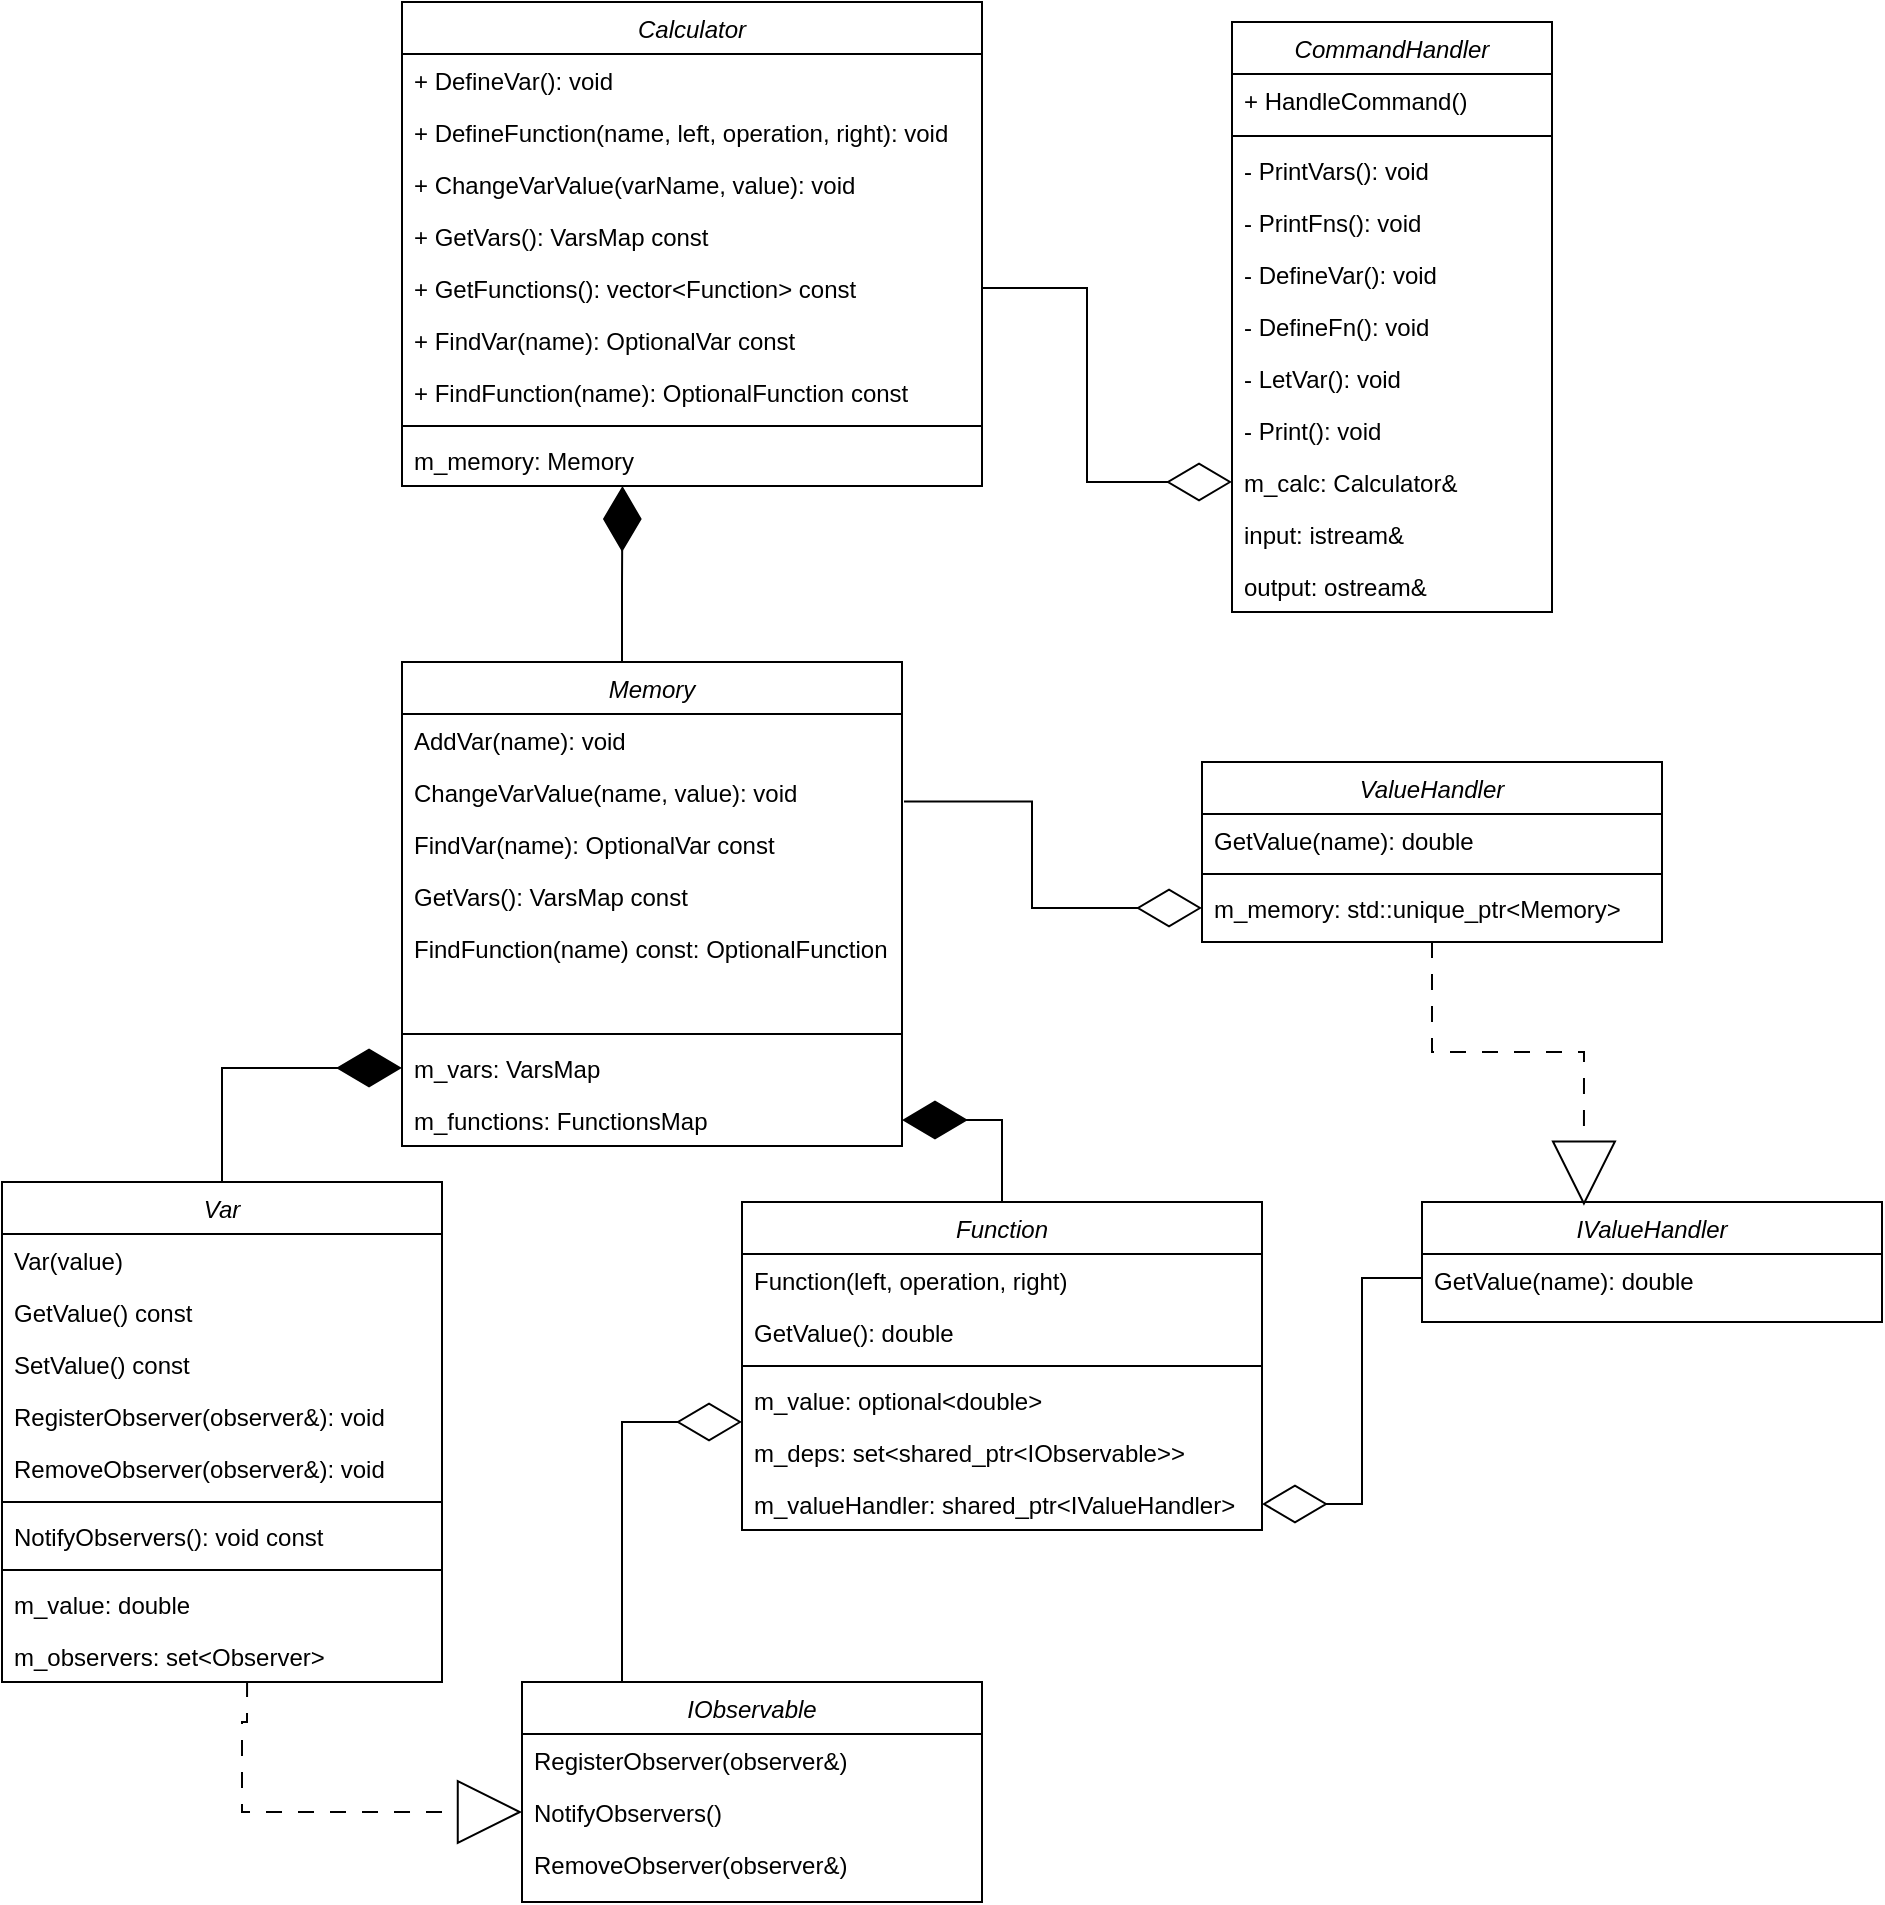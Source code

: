 <mxfile version="23.1.3" type="device">
  <diagram id="C5RBs43oDa-KdzZeNtuy" name="Page-1">
    <mxGraphModel dx="2261" dy="738" grid="1" gridSize="10" guides="1" tooltips="1" connect="1" arrows="1" fold="1" page="1" pageScale="1" pageWidth="827" pageHeight="1169" math="0" shadow="0">
      <root>
        <mxCell id="WIyWlLk6GJQsqaUBKTNV-0" />
        <mxCell id="WIyWlLk6GJQsqaUBKTNV-1" parent="WIyWlLk6GJQsqaUBKTNV-0" />
        <mxCell id="_9UMwctYBuRy0yYtkL8m-0" value="Calculator" style="swimlane;fontStyle=2;align=center;verticalAlign=top;childLayout=stackLayout;horizontal=1;startSize=26;horizontalStack=0;resizeParent=1;resizeLast=0;collapsible=1;marginBottom=0;rounded=0;shadow=0;strokeWidth=1;" vertex="1" parent="WIyWlLk6GJQsqaUBKTNV-1">
          <mxGeometry x="-270" y="100" width="290" height="242" as="geometry">
            <mxRectangle x="230" y="140" width="160" height="26" as="alternateBounds" />
          </mxGeometry>
        </mxCell>
        <mxCell id="_9UMwctYBuRy0yYtkL8m-1" value="+ DefineVar(): void" style="text;align=left;verticalAlign=top;spacingLeft=4;spacingRight=4;overflow=hidden;rotatable=0;points=[[0,0.5],[1,0.5]];portConstraint=eastwest;" vertex="1" parent="_9UMwctYBuRy0yYtkL8m-0">
          <mxGeometry y="26" width="290" height="26" as="geometry" />
        </mxCell>
        <mxCell id="_9UMwctYBuRy0yYtkL8m-2" value="+ DefineFunction(name, left, operation, right): void" style="text;align=left;verticalAlign=top;spacingLeft=4;spacingRight=4;overflow=hidden;rotatable=0;points=[[0,0.5],[1,0.5]];portConstraint=eastwest;rounded=0;shadow=0;html=0;" vertex="1" parent="_9UMwctYBuRy0yYtkL8m-0">
          <mxGeometry y="52" width="290" height="26" as="geometry" />
        </mxCell>
        <mxCell id="_9UMwctYBuRy0yYtkL8m-3" value="+ ChangeVarValue(varName, value): void" style="text;align=left;verticalAlign=top;spacingLeft=4;spacingRight=4;overflow=hidden;rotatable=0;points=[[0,0.5],[1,0.5]];portConstraint=eastwest;rounded=0;shadow=0;html=0;" vertex="1" parent="_9UMwctYBuRy0yYtkL8m-0">
          <mxGeometry y="78" width="290" height="26" as="geometry" />
        </mxCell>
        <mxCell id="_9UMwctYBuRy0yYtkL8m-38" value="+ GetVars(): VarsMap const" style="text;align=left;verticalAlign=top;spacingLeft=4;spacingRight=4;overflow=hidden;rotatable=0;points=[[0,0.5],[1,0.5]];portConstraint=eastwest;rounded=0;shadow=0;html=0;" vertex="1" parent="_9UMwctYBuRy0yYtkL8m-0">
          <mxGeometry y="104" width="290" height="26" as="geometry" />
        </mxCell>
        <mxCell id="_9UMwctYBuRy0yYtkL8m-39" value="+ GetFunctions(): vector&lt;Function&gt; const" style="text;align=left;verticalAlign=top;spacingLeft=4;spacingRight=4;overflow=hidden;rotatable=0;points=[[0,0.5],[1,0.5]];portConstraint=eastwest;rounded=0;shadow=0;html=0;" vertex="1" parent="_9UMwctYBuRy0yYtkL8m-0">
          <mxGeometry y="130" width="290" height="26" as="geometry" />
        </mxCell>
        <mxCell id="_9UMwctYBuRy0yYtkL8m-40" value="+ FindVar(name): OptionalVar const" style="text;align=left;verticalAlign=top;spacingLeft=4;spacingRight=4;overflow=hidden;rotatable=0;points=[[0,0.5],[1,0.5]];portConstraint=eastwest;rounded=0;shadow=0;html=0;" vertex="1" parent="_9UMwctYBuRy0yYtkL8m-0">
          <mxGeometry y="156" width="290" height="26" as="geometry" />
        </mxCell>
        <mxCell id="_9UMwctYBuRy0yYtkL8m-41" value="+ FindFunction(name): OptionalFunction const" style="text;align=left;verticalAlign=top;spacingLeft=4;spacingRight=4;overflow=hidden;rotatable=0;points=[[0,0.5],[1,0.5]];portConstraint=eastwest;rounded=0;shadow=0;html=0;" vertex="1" parent="_9UMwctYBuRy0yYtkL8m-0">
          <mxGeometry y="182" width="290" height="26" as="geometry" />
        </mxCell>
        <mxCell id="_9UMwctYBuRy0yYtkL8m-4" value="" style="line;html=1;strokeWidth=1;align=left;verticalAlign=middle;spacingTop=-1;spacingLeft=3;spacingRight=3;rotatable=0;labelPosition=right;points=[];portConstraint=eastwest;" vertex="1" parent="_9UMwctYBuRy0yYtkL8m-0">
          <mxGeometry y="208" width="290" height="8" as="geometry" />
        </mxCell>
        <mxCell id="_9UMwctYBuRy0yYtkL8m-5" value="m_memory: Memory" style="text;align=left;verticalAlign=top;spacingLeft=4;spacingRight=4;overflow=hidden;rotatable=0;points=[[0,0.5],[1,0.5]];portConstraint=eastwest;" vertex="1" parent="_9UMwctYBuRy0yYtkL8m-0">
          <mxGeometry y="216" width="290" height="26" as="geometry" />
        </mxCell>
        <mxCell id="_9UMwctYBuRy0yYtkL8m-12" value="CommandHandler" style="swimlane;fontStyle=2;align=center;verticalAlign=top;childLayout=stackLayout;horizontal=1;startSize=26;horizontalStack=0;resizeParent=1;resizeLast=0;collapsible=1;marginBottom=0;rounded=0;shadow=0;strokeWidth=1;" vertex="1" parent="WIyWlLk6GJQsqaUBKTNV-1">
          <mxGeometry x="145" y="110" width="160" height="295" as="geometry">
            <mxRectangle x="230" y="140" width="160" height="26" as="alternateBounds" />
          </mxGeometry>
        </mxCell>
        <mxCell id="_9UMwctYBuRy0yYtkL8m-13" value="+ HandleCommand()        " style="text;align=left;verticalAlign=top;spacingLeft=4;spacingRight=4;overflow=hidden;rotatable=0;points=[[0,0.5],[1,0.5]];portConstraint=eastwest;" vertex="1" parent="_9UMwctYBuRy0yYtkL8m-12">
          <mxGeometry y="26" width="160" height="27" as="geometry" />
        </mxCell>
        <mxCell id="_9UMwctYBuRy0yYtkL8m-16" value="" style="line;html=1;strokeWidth=1;align=left;verticalAlign=middle;spacingTop=-1;spacingLeft=3;spacingRight=3;rotatable=0;labelPosition=right;points=[];portConstraint=eastwest;" vertex="1" parent="_9UMwctYBuRy0yYtkL8m-12">
          <mxGeometry y="53" width="160" height="8" as="geometry" />
        </mxCell>
        <mxCell id="_9UMwctYBuRy0yYtkL8m-17" value="- PrintVars(): void" style="text;align=left;verticalAlign=top;spacingLeft=4;spacingRight=4;overflow=hidden;rotatable=0;points=[[0,0.5],[1,0.5]];portConstraint=eastwest;" vertex="1" parent="_9UMwctYBuRy0yYtkL8m-12">
          <mxGeometry y="61" width="160" height="26" as="geometry" />
        </mxCell>
        <mxCell id="_9UMwctYBuRy0yYtkL8m-30" value="- PrintFns(): void        " style="text;align=left;verticalAlign=top;spacingLeft=4;spacingRight=4;overflow=hidden;rotatable=0;points=[[0,0.5],[1,0.5]];portConstraint=eastwest;" vertex="1" parent="_9UMwctYBuRy0yYtkL8m-12">
          <mxGeometry y="87" width="160" height="26" as="geometry" />
        </mxCell>
        <mxCell id="_9UMwctYBuRy0yYtkL8m-31" value="- DefineVar(): void" style="text;align=left;verticalAlign=top;spacingLeft=4;spacingRight=4;overflow=hidden;rotatable=0;points=[[0,0.5],[1,0.5]];portConstraint=eastwest;" vertex="1" parent="_9UMwctYBuRy0yYtkL8m-12">
          <mxGeometry y="113" width="160" height="26" as="geometry" />
        </mxCell>
        <mxCell id="_9UMwctYBuRy0yYtkL8m-37" value="- DefineFn(): void" style="text;align=left;verticalAlign=top;spacingLeft=4;spacingRight=4;overflow=hidden;rotatable=0;points=[[0,0.5],[1,0.5]];portConstraint=eastwest;" vertex="1" parent="_9UMwctYBuRy0yYtkL8m-12">
          <mxGeometry y="139" width="160" height="26" as="geometry" />
        </mxCell>
        <mxCell id="_9UMwctYBuRy0yYtkL8m-36" value="- LetVar(): void" style="text;align=left;verticalAlign=top;spacingLeft=4;spacingRight=4;overflow=hidden;rotatable=0;points=[[0,0.5],[1,0.5]];portConstraint=eastwest;" vertex="1" parent="_9UMwctYBuRy0yYtkL8m-12">
          <mxGeometry y="165" width="160" height="26" as="geometry" />
        </mxCell>
        <mxCell id="_9UMwctYBuRy0yYtkL8m-35" value="- Print(): void" style="text;align=left;verticalAlign=top;spacingLeft=4;spacingRight=4;overflow=hidden;rotatable=0;points=[[0,0.5],[1,0.5]];portConstraint=eastwest;" vertex="1" parent="_9UMwctYBuRy0yYtkL8m-12">
          <mxGeometry y="191" width="160" height="26" as="geometry" />
        </mxCell>
        <mxCell id="_9UMwctYBuRy0yYtkL8m-34" value="m_calc: Calculator&amp;" style="text;align=left;verticalAlign=top;spacingLeft=4;spacingRight=4;overflow=hidden;rotatable=0;points=[[0,0.5],[1,0.5]];portConstraint=eastwest;" vertex="1" parent="_9UMwctYBuRy0yYtkL8m-12">
          <mxGeometry y="217" width="160" height="26" as="geometry" />
        </mxCell>
        <mxCell id="_9UMwctYBuRy0yYtkL8m-33" value="input: istream&amp;" style="text;align=left;verticalAlign=top;spacingLeft=4;spacingRight=4;overflow=hidden;rotatable=0;points=[[0,0.5],[1,0.5]];portConstraint=eastwest;" vertex="1" parent="_9UMwctYBuRy0yYtkL8m-12">
          <mxGeometry y="243" width="160" height="26" as="geometry" />
        </mxCell>
        <mxCell id="_9UMwctYBuRy0yYtkL8m-32" value="output: ostream&amp;" style="text;align=left;verticalAlign=top;spacingLeft=4;spacingRight=4;overflow=hidden;rotatable=0;points=[[0,0.5],[1,0.5]];portConstraint=eastwest;" vertex="1" parent="_9UMwctYBuRy0yYtkL8m-12">
          <mxGeometry y="269" width="160" height="26" as="geometry" />
        </mxCell>
        <mxCell id="_9UMwctYBuRy0yYtkL8m-97" style="edgeStyle=orthogonalEdgeStyle;rounded=0;orthogonalLoop=1;jettySize=auto;html=1;entryX=1;entryY=0.5;entryDx=0;entryDy=0;strokeColor=default;align=center;verticalAlign=middle;fontFamily=Helvetica;fontSize=11;fontColor=default;labelBackgroundColor=default;endArrow=diamondThin;endFill=1;endSize=30;" edge="1" parent="WIyWlLk6GJQsqaUBKTNV-1" source="_9UMwctYBuRy0yYtkL8m-61" target="_9UMwctYBuRy0yYtkL8m-94">
          <mxGeometry relative="1" as="geometry" />
        </mxCell>
        <mxCell id="_9UMwctYBuRy0yYtkL8m-61" value="Function" style="swimlane;fontStyle=2;align=center;verticalAlign=top;childLayout=stackLayout;horizontal=1;startSize=26;horizontalStack=0;resizeParent=1;resizeLast=0;collapsible=1;marginBottom=0;rounded=0;shadow=0;strokeWidth=1;" vertex="1" parent="WIyWlLk6GJQsqaUBKTNV-1">
          <mxGeometry x="-100" y="700" width="260" height="164" as="geometry">
            <mxRectangle x="230" y="140" width="160" height="26" as="alternateBounds" />
          </mxGeometry>
        </mxCell>
        <mxCell id="_9UMwctYBuRy0yYtkL8m-62" value="Function(left, operation, right)" style="text;align=left;verticalAlign=top;spacingLeft=4;spacingRight=4;overflow=hidden;rotatable=0;points=[[0,0.5],[1,0.5]];portConstraint=eastwest;" vertex="1" parent="_9UMwctYBuRy0yYtkL8m-61">
          <mxGeometry y="26" width="260" height="26" as="geometry" />
        </mxCell>
        <mxCell id="_9UMwctYBuRy0yYtkL8m-64" value="GetValue(): double&#xa;" style="text;align=left;verticalAlign=top;spacingLeft=4;spacingRight=4;overflow=hidden;rotatable=0;points=[[0,0.5],[1,0.5]];portConstraint=eastwest;rounded=0;shadow=0;html=0;" vertex="1" parent="_9UMwctYBuRy0yYtkL8m-61">
          <mxGeometry y="52" width="260" height="26" as="geometry" />
        </mxCell>
        <mxCell id="_9UMwctYBuRy0yYtkL8m-65" value="" style="line;html=1;strokeWidth=1;align=left;verticalAlign=middle;spacingTop=-1;spacingLeft=3;spacingRight=3;rotatable=0;labelPosition=right;points=[];portConstraint=eastwest;" vertex="1" parent="_9UMwctYBuRy0yYtkL8m-61">
          <mxGeometry y="78" width="260" height="8" as="geometry" />
        </mxCell>
        <mxCell id="_9UMwctYBuRy0yYtkL8m-77" value="m_value: optional&lt;double&gt;" style="text;align=left;verticalAlign=top;spacingLeft=4;spacingRight=4;overflow=hidden;rotatable=0;points=[[0,0.5],[1,0.5]];portConstraint=eastwest;rounded=0;shadow=0;html=0;" vertex="1" parent="_9UMwctYBuRy0yYtkL8m-61">
          <mxGeometry y="86" width="260" height="26" as="geometry" />
        </mxCell>
        <mxCell id="_9UMwctYBuRy0yYtkL8m-107" value="m_deps: set&lt;shared_ptr&lt;IObservable&gt;&gt;" style="text;align=left;verticalAlign=top;spacingLeft=4;spacingRight=4;overflow=hidden;rotatable=0;points=[[0,0.5],[1,0.5]];portConstraint=eastwest;rounded=0;shadow=0;html=0;" vertex="1" parent="_9UMwctYBuRy0yYtkL8m-61">
          <mxGeometry y="112" width="260" height="26" as="geometry" />
        </mxCell>
        <mxCell id="_9UMwctYBuRy0yYtkL8m-112" value="m_valueHandler: shared_ptr&lt;IValueHandler&gt;" style="text;align=left;verticalAlign=top;spacingLeft=4;spacingRight=4;overflow=hidden;rotatable=0;points=[[0,0.5],[1,0.5]];portConstraint=eastwest;rounded=0;shadow=0;html=0;" vertex="1" parent="_9UMwctYBuRy0yYtkL8m-61">
          <mxGeometry y="138" width="260" height="26" as="geometry" />
        </mxCell>
        <mxCell id="_9UMwctYBuRy0yYtkL8m-67" value="Memory" style="swimlane;fontStyle=2;align=center;verticalAlign=top;childLayout=stackLayout;horizontal=1;startSize=26;horizontalStack=0;resizeParent=1;resizeLast=0;collapsible=1;marginBottom=0;rounded=0;shadow=0;strokeWidth=1;" vertex="1" parent="WIyWlLk6GJQsqaUBKTNV-1">
          <mxGeometry x="-270" y="430" width="250" height="242" as="geometry">
            <mxRectangle x="230" y="140" width="160" height="26" as="alternateBounds" />
          </mxGeometry>
        </mxCell>
        <mxCell id="_9UMwctYBuRy0yYtkL8m-68" value="AddVar(name): void" style="text;align=left;verticalAlign=top;spacingLeft=4;spacingRight=4;overflow=hidden;rotatable=0;points=[[0,0.5],[1,0.5]];portConstraint=eastwest;" vertex="1" parent="_9UMwctYBuRy0yYtkL8m-67">
          <mxGeometry y="26" width="250" height="26" as="geometry" />
        </mxCell>
        <mxCell id="_9UMwctYBuRy0yYtkL8m-69" value="ChangeVarValue(name, value): void" style="text;align=left;verticalAlign=top;spacingLeft=4;spacingRight=4;overflow=hidden;rotatable=0;points=[[0,0.5],[1,0.5]];portConstraint=eastwest;rounded=0;shadow=0;html=0;" vertex="1" parent="_9UMwctYBuRy0yYtkL8m-67">
          <mxGeometry y="52" width="250" height="26" as="geometry" />
        </mxCell>
        <mxCell id="_9UMwctYBuRy0yYtkL8m-70" value="FindVar(name): OptionalVar const" style="text;align=left;verticalAlign=top;spacingLeft=4;spacingRight=4;overflow=hidden;rotatable=0;points=[[0,0.5],[1,0.5]];portConstraint=eastwest;rounded=0;shadow=0;html=0;" vertex="1" parent="_9UMwctYBuRy0yYtkL8m-67">
          <mxGeometry y="78" width="250" height="26" as="geometry" />
        </mxCell>
        <mxCell id="_9UMwctYBuRy0yYtkL8m-73" value="GetVars(): VarsMap const" style="text;align=left;verticalAlign=top;spacingLeft=4;spacingRight=4;overflow=hidden;rotatable=0;points=[[0,0.5],[1,0.5]];portConstraint=eastwest;rounded=0;shadow=0;html=0;" vertex="1" parent="_9UMwctYBuRy0yYtkL8m-67">
          <mxGeometry y="104" width="250" height="26" as="geometry" />
        </mxCell>
        <mxCell id="_9UMwctYBuRy0yYtkL8m-129" value="FindFunction(name) const: OptionalFunction " style="text;align=left;verticalAlign=top;spacingLeft=4;spacingRight=4;overflow=hidden;rotatable=0;points=[[0,0.5],[1,0.5]];portConstraint=eastwest;rounded=0;shadow=0;html=0;" vertex="1" parent="_9UMwctYBuRy0yYtkL8m-67">
          <mxGeometry y="130" width="250" height="26" as="geometry" />
        </mxCell>
        <mxCell id="_9UMwctYBuRy0yYtkL8m-128" style="text;align=left;verticalAlign=top;spacingLeft=4;spacingRight=4;overflow=hidden;rotatable=0;points=[[0,0.5],[1,0.5]];portConstraint=eastwest;rounded=0;shadow=0;html=0;" vertex="1" parent="_9UMwctYBuRy0yYtkL8m-67">
          <mxGeometry y="156" width="250" height="26" as="geometry" />
        </mxCell>
        <mxCell id="_9UMwctYBuRy0yYtkL8m-71" value="" style="line;html=1;strokeWidth=1;align=left;verticalAlign=middle;spacingTop=-1;spacingLeft=3;spacingRight=3;rotatable=0;labelPosition=right;points=[];portConstraint=eastwest;" vertex="1" parent="_9UMwctYBuRy0yYtkL8m-67">
          <mxGeometry y="182" width="250" height="8" as="geometry" />
        </mxCell>
        <mxCell id="_9UMwctYBuRy0yYtkL8m-72" value="m_vars: VarsMap" style="text;align=left;verticalAlign=top;spacingLeft=4;spacingRight=4;overflow=hidden;rotatable=0;points=[[0,0.5],[1,0.5]];portConstraint=eastwest;" vertex="1" parent="_9UMwctYBuRy0yYtkL8m-67">
          <mxGeometry y="190" width="250" height="26" as="geometry" />
        </mxCell>
        <mxCell id="_9UMwctYBuRy0yYtkL8m-94" value="m_functions: FunctionsMap" style="text;align=left;verticalAlign=top;spacingLeft=4;spacingRight=4;overflow=hidden;rotatable=0;points=[[0,0.5],[1,0.5]];portConstraint=eastwest;" vertex="1" parent="_9UMwctYBuRy0yYtkL8m-67">
          <mxGeometry y="216" width="250" height="26" as="geometry" />
        </mxCell>
        <mxCell id="_9UMwctYBuRy0yYtkL8m-78" value="Var" style="swimlane;fontStyle=2;align=center;verticalAlign=top;childLayout=stackLayout;horizontal=1;startSize=26;horizontalStack=0;resizeParent=1;resizeLast=0;collapsible=1;marginBottom=0;rounded=0;shadow=0;strokeWidth=1;" vertex="1" parent="WIyWlLk6GJQsqaUBKTNV-1">
          <mxGeometry x="-470" y="690" width="220" height="250" as="geometry">
            <mxRectangle x="230" y="140" width="160" height="26" as="alternateBounds" />
          </mxGeometry>
        </mxCell>
        <mxCell id="_9UMwctYBuRy0yYtkL8m-79" value="Var(value)" style="text;align=left;verticalAlign=top;spacingLeft=4;spacingRight=4;overflow=hidden;rotatable=0;points=[[0,0.5],[1,0.5]];portConstraint=eastwest;" vertex="1" parent="_9UMwctYBuRy0yYtkL8m-78">
          <mxGeometry y="26" width="220" height="26" as="geometry" />
        </mxCell>
        <mxCell id="_9UMwctYBuRy0yYtkL8m-80" value="GetValue() const" style="text;align=left;verticalAlign=top;spacingLeft=4;spacingRight=4;overflow=hidden;rotatable=0;points=[[0,0.5],[1,0.5]];portConstraint=eastwest;rounded=0;shadow=0;html=0;" vertex="1" parent="_9UMwctYBuRy0yYtkL8m-78">
          <mxGeometry y="52" width="220" height="26" as="geometry" />
        </mxCell>
        <mxCell id="_9UMwctYBuRy0yYtkL8m-83" value="SetValue() const" style="text;align=left;verticalAlign=top;spacingLeft=4;spacingRight=4;overflow=hidden;rotatable=0;points=[[0,0.5],[1,0.5]];portConstraint=eastwest;rounded=0;shadow=0;html=0;" vertex="1" parent="_9UMwctYBuRy0yYtkL8m-78">
          <mxGeometry y="78" width="220" height="26" as="geometry" />
        </mxCell>
        <mxCell id="_9UMwctYBuRy0yYtkL8m-118" value="RegisterObserver(observer&amp;): void" style="text;align=left;verticalAlign=top;spacingLeft=4;spacingRight=4;overflow=hidden;rotatable=0;points=[[0,0.5],[1,0.5]];portConstraint=eastwest;rounded=0;shadow=0;html=0;" vertex="1" parent="_9UMwctYBuRy0yYtkL8m-78">
          <mxGeometry y="104" width="220" height="26" as="geometry" />
        </mxCell>
        <mxCell id="_9UMwctYBuRy0yYtkL8m-122" value="RemoveObserver(observer&amp;): void" style="text;align=left;verticalAlign=top;spacingLeft=4;spacingRight=4;overflow=hidden;rotatable=0;points=[[0,0.5],[1,0.5]];portConstraint=eastwest;rounded=0;shadow=0;html=0;" vertex="1" parent="_9UMwctYBuRy0yYtkL8m-78">
          <mxGeometry y="130" width="220" height="26" as="geometry" />
        </mxCell>
        <mxCell id="_9UMwctYBuRy0yYtkL8m-125" value="" style="line;html=1;strokeWidth=1;align=left;verticalAlign=middle;spacingTop=-1;spacingLeft=3;spacingRight=3;rotatable=0;labelPosition=right;points=[];portConstraint=eastwest;" vertex="1" parent="_9UMwctYBuRy0yYtkL8m-78">
          <mxGeometry y="156" width="220" height="8" as="geometry" />
        </mxCell>
        <mxCell id="_9UMwctYBuRy0yYtkL8m-121" value="NotifyObservers(): void const" style="text;align=left;verticalAlign=top;spacingLeft=4;spacingRight=4;overflow=hidden;rotatable=0;points=[[0,0.5],[1,0.5]];portConstraint=eastwest;rounded=0;shadow=0;html=0;" vertex="1" parent="_9UMwctYBuRy0yYtkL8m-78">
          <mxGeometry y="164" width="220" height="26" as="geometry" />
        </mxCell>
        <mxCell id="_9UMwctYBuRy0yYtkL8m-81" value="" style="line;html=1;strokeWidth=1;align=left;verticalAlign=middle;spacingTop=-1;spacingLeft=3;spacingRight=3;rotatable=0;labelPosition=right;points=[];portConstraint=eastwest;" vertex="1" parent="_9UMwctYBuRy0yYtkL8m-78">
          <mxGeometry y="190" width="220" height="8" as="geometry" />
        </mxCell>
        <mxCell id="_9UMwctYBuRy0yYtkL8m-82" value="m_value: double" style="text;align=left;verticalAlign=top;spacingLeft=4;spacingRight=4;overflow=hidden;rotatable=0;points=[[0,0.5],[1,0.5]];portConstraint=eastwest;rounded=0;shadow=0;html=0;" vertex="1" parent="_9UMwctYBuRy0yYtkL8m-78">
          <mxGeometry y="198" width="220" height="26" as="geometry" />
        </mxCell>
        <mxCell id="_9UMwctYBuRy0yYtkL8m-123" value="m_observers: set&lt;Observer&gt;" style="text;align=left;verticalAlign=top;spacingLeft=4;spacingRight=4;overflow=hidden;rotatable=0;points=[[0,0.5],[1,0.5]];portConstraint=eastwest;rounded=0;shadow=0;html=0;" vertex="1" parent="_9UMwctYBuRy0yYtkL8m-78">
          <mxGeometry y="224" width="220" height="26" as="geometry" />
        </mxCell>
        <mxCell id="_9UMwctYBuRy0yYtkL8m-84" value="ValueHandler" style="swimlane;fontStyle=2;align=center;verticalAlign=top;childLayout=stackLayout;horizontal=1;startSize=26;horizontalStack=0;resizeParent=1;resizeLast=0;collapsible=1;marginBottom=0;rounded=0;shadow=0;strokeWidth=1;" vertex="1" parent="WIyWlLk6GJQsqaUBKTNV-1">
          <mxGeometry x="130" y="480" width="230" height="90" as="geometry">
            <mxRectangle x="230" y="140" width="160" height="26" as="alternateBounds" />
          </mxGeometry>
        </mxCell>
        <mxCell id="_9UMwctYBuRy0yYtkL8m-86" value="GetValue(name): double&#xa;" style="text;align=left;verticalAlign=top;spacingLeft=4;spacingRight=4;overflow=hidden;rotatable=0;points=[[0,0.5],[1,0.5]];portConstraint=eastwest;rounded=0;shadow=0;html=0;" vertex="1" parent="_9UMwctYBuRy0yYtkL8m-84">
          <mxGeometry y="26" width="230" height="26" as="geometry" />
        </mxCell>
        <mxCell id="_9UMwctYBuRy0yYtkL8m-87" value="" style="line;html=1;strokeWidth=1;align=left;verticalAlign=middle;spacingTop=-1;spacingLeft=3;spacingRight=3;rotatable=0;labelPosition=right;points=[];portConstraint=eastwest;" vertex="1" parent="_9UMwctYBuRy0yYtkL8m-84">
          <mxGeometry y="52" width="230" height="8" as="geometry" />
        </mxCell>
        <mxCell id="_9UMwctYBuRy0yYtkL8m-88" value="m_memory: std::unique_ptr&lt;Memory&gt;" style="text;align=left;verticalAlign=top;spacingLeft=4;spacingRight=4;overflow=hidden;rotatable=0;points=[[0,0.5],[1,0.5]];portConstraint=eastwest;rounded=0;shadow=0;html=0;" vertex="1" parent="_9UMwctYBuRy0yYtkL8m-84">
          <mxGeometry y="60" width="230" height="26" as="geometry" />
        </mxCell>
        <mxCell id="_9UMwctYBuRy0yYtkL8m-89" style="edgeStyle=orthogonalEdgeStyle;rounded=0;orthogonalLoop=1;jettySize=auto;html=1;entryX=0;entryY=0.5;entryDx=0;entryDy=0;endArrow=diamondThin;endFill=0;jumpSize=13;endSize=30;" edge="1" parent="WIyWlLk6GJQsqaUBKTNV-1" source="_9UMwctYBuRy0yYtkL8m-39" target="_9UMwctYBuRy0yYtkL8m-34">
          <mxGeometry relative="1" as="geometry" />
        </mxCell>
        <mxCell id="_9UMwctYBuRy0yYtkL8m-95" style="edgeStyle=orthogonalEdgeStyle;rounded=0;orthogonalLoop=1;jettySize=auto;html=1;entryX=0.381;entryY=0.974;entryDx=0;entryDy=0;entryPerimeter=0;endArrow=diamondThin;endFill=1;endSize=30;" edge="1" parent="WIyWlLk6GJQsqaUBKTNV-1">
          <mxGeometry relative="1" as="geometry">
            <mxPoint x="-160" y="430" as="sourcePoint" />
            <mxPoint x="-159.76" y="342.004" as="targetPoint" />
            <Array as="points">
              <mxPoint x="-160.25" y="390.68" />
              <mxPoint x="-159.25" y="390.68" />
            </Array>
          </mxGeometry>
        </mxCell>
        <mxCell id="_9UMwctYBuRy0yYtkL8m-96" style="edgeStyle=orthogonalEdgeStyle;rounded=0;orthogonalLoop=1;jettySize=auto;html=1;entryX=0;entryY=0.5;entryDx=0;entryDy=0;exitX=0.5;exitY=0;exitDx=0;exitDy=0;endArrow=diamondThin;endFill=1;endSize=30;" edge="1" parent="WIyWlLk6GJQsqaUBKTNV-1" source="_9UMwctYBuRy0yYtkL8m-78" target="_9UMwctYBuRy0yYtkL8m-72">
          <mxGeometry relative="1" as="geometry" />
        </mxCell>
        <mxCell id="_9UMwctYBuRy0yYtkL8m-110" style="edgeStyle=orthogonalEdgeStyle;rounded=0;orthogonalLoop=1;jettySize=auto;html=1;strokeColor=default;align=center;verticalAlign=middle;fontFamily=Helvetica;fontSize=11;fontColor=default;labelBackgroundColor=default;endArrow=diamondThin;endFill=0;endSize=30;" edge="1" parent="WIyWlLk6GJQsqaUBKTNV-1" source="_9UMwctYBuRy0yYtkL8m-98">
          <mxGeometry relative="1" as="geometry">
            <mxPoint x="-100" y="810" as="targetPoint" />
            <Array as="points">
              <mxPoint x="-160" y="810" />
              <mxPoint x="-100" y="810" />
            </Array>
          </mxGeometry>
        </mxCell>
        <mxCell id="_9UMwctYBuRy0yYtkL8m-98" value="IObservable" style="swimlane;fontStyle=2;align=center;verticalAlign=top;childLayout=stackLayout;horizontal=1;startSize=26;horizontalStack=0;resizeParent=1;resizeLast=0;collapsible=1;marginBottom=0;rounded=0;shadow=0;strokeWidth=1;" vertex="1" parent="WIyWlLk6GJQsqaUBKTNV-1">
          <mxGeometry x="-210" y="940" width="230" height="110" as="geometry">
            <mxRectangle x="230" y="140" width="160" height="26" as="alternateBounds" />
          </mxGeometry>
        </mxCell>
        <mxCell id="_9UMwctYBuRy0yYtkL8m-99" value="RegisterObserver(observer&amp;)" style="text;align=left;verticalAlign=top;spacingLeft=4;spacingRight=4;overflow=hidden;rotatable=0;points=[[0,0.5],[1,0.5]];portConstraint=eastwest;rounded=0;shadow=0;html=0;" vertex="1" parent="_9UMwctYBuRy0yYtkL8m-98">
          <mxGeometry y="26" width="230" height="26" as="geometry" />
        </mxCell>
        <mxCell id="_9UMwctYBuRy0yYtkL8m-102" value="NotifyObservers()" style="text;align=left;verticalAlign=top;spacingLeft=4;spacingRight=4;overflow=hidden;rotatable=0;points=[[0,0.5],[1,0.5]];portConstraint=eastwest;rounded=0;shadow=0;html=0;" vertex="1" parent="_9UMwctYBuRy0yYtkL8m-98">
          <mxGeometry y="52" width="230" height="26" as="geometry" />
        </mxCell>
        <mxCell id="_9UMwctYBuRy0yYtkL8m-103" value="RemoveObserver(observer&amp;)" style="text;align=left;verticalAlign=top;spacingLeft=4;spacingRight=4;overflow=hidden;rotatable=0;points=[[0,0.5],[1,0.5]];portConstraint=eastwest;rounded=0;shadow=0;html=0;" vertex="1" parent="_9UMwctYBuRy0yYtkL8m-98">
          <mxGeometry y="78" width="230" height="26" as="geometry" />
        </mxCell>
        <mxCell id="_9UMwctYBuRy0yYtkL8m-105" style="edgeStyle=orthogonalEdgeStyle;rounded=0;orthogonalLoop=1;jettySize=auto;html=1;entryX=0;entryY=0.5;entryDx=0;entryDy=0;strokeColor=default;align=center;verticalAlign=middle;fontFamily=Helvetica;fontSize=11;fontColor=default;labelBackgroundColor=default;endArrow=block;endFill=0;endSize=30;dashed=1;exitX=0.557;exitY=0.981;exitDx=0;exitDy=0;exitPerimeter=0;dashPattern=8 8;" edge="1" parent="WIyWlLk6GJQsqaUBKTNV-1" source="_9UMwctYBuRy0yYtkL8m-123" target="_9UMwctYBuRy0yYtkL8m-102">
          <mxGeometry relative="1" as="geometry">
            <mxPoint x="-310" y="880" as="sourcePoint" />
            <Array as="points">
              <mxPoint x="-348" y="960" />
              <mxPoint x="-350" y="960" />
              <mxPoint x="-350" y="1005" />
            </Array>
          </mxGeometry>
        </mxCell>
        <mxCell id="_9UMwctYBuRy0yYtkL8m-113" style="edgeStyle=orthogonalEdgeStyle;rounded=0;orthogonalLoop=1;jettySize=auto;html=1;strokeColor=default;align=center;verticalAlign=middle;fontFamily=Helvetica;fontSize=11;fontColor=default;labelBackgroundColor=default;endArrow=diamondThin;endFill=0;endSize=30;exitX=0;exitY=0.5;exitDx=0;exitDy=0;" edge="1" parent="WIyWlLk6GJQsqaUBKTNV-1" source="_9UMwctYBuRy0yYtkL8m-115" target="_9UMwctYBuRy0yYtkL8m-112">
          <mxGeometry relative="1" as="geometry" />
        </mxCell>
        <mxCell id="_9UMwctYBuRy0yYtkL8m-93" style="edgeStyle=orthogonalEdgeStyle;rounded=0;orthogonalLoop=1;jettySize=auto;html=1;endArrow=diamondThin;endFill=0;endSize=30;exitX=1.004;exitY=0.681;exitDx=0;exitDy=0;exitPerimeter=0;entryX=0;entryY=0.5;entryDx=0;entryDy=0;" edge="1" parent="WIyWlLk6GJQsqaUBKTNV-1" source="_9UMwctYBuRy0yYtkL8m-69" target="_9UMwctYBuRy0yYtkL8m-88">
          <mxGeometry relative="1" as="geometry" />
        </mxCell>
        <mxCell id="_9UMwctYBuRy0yYtkL8m-114" value="IValueHandler" style="swimlane;fontStyle=2;align=center;verticalAlign=top;childLayout=stackLayout;horizontal=1;startSize=26;horizontalStack=0;resizeParent=1;resizeLast=0;collapsible=1;marginBottom=0;rounded=0;shadow=0;strokeWidth=1;" vertex="1" parent="WIyWlLk6GJQsqaUBKTNV-1">
          <mxGeometry x="240" y="700" width="230" height="60" as="geometry">
            <mxRectangle x="230" y="140" width="160" height="26" as="alternateBounds" />
          </mxGeometry>
        </mxCell>
        <mxCell id="_9UMwctYBuRy0yYtkL8m-115" value="GetValue(name): double&#xa;" style="text;align=left;verticalAlign=top;spacingLeft=4;spacingRight=4;overflow=hidden;rotatable=0;points=[[0,0.5],[1,0.5]];portConstraint=eastwest;rounded=0;shadow=0;html=0;" vertex="1" parent="_9UMwctYBuRy0yYtkL8m-114">
          <mxGeometry y="26" width="230" height="24" as="geometry" />
        </mxCell>
        <mxCell id="_9UMwctYBuRy0yYtkL8m-124" style="edgeStyle=orthogonalEdgeStyle;rounded=0;orthogonalLoop=1;jettySize=auto;html=1;entryX=0.352;entryY=0.031;entryDx=0;entryDy=0;entryPerimeter=0;strokeColor=default;align=center;verticalAlign=middle;fontFamily=Helvetica;fontSize=11;fontColor=default;labelBackgroundColor=default;endArrow=block;endFill=0;endSize=30;dashed=1;dashPattern=8 8;" edge="1" parent="WIyWlLk6GJQsqaUBKTNV-1" source="_9UMwctYBuRy0yYtkL8m-84" target="_9UMwctYBuRy0yYtkL8m-114">
          <mxGeometry relative="1" as="geometry" />
        </mxCell>
      </root>
    </mxGraphModel>
  </diagram>
</mxfile>
